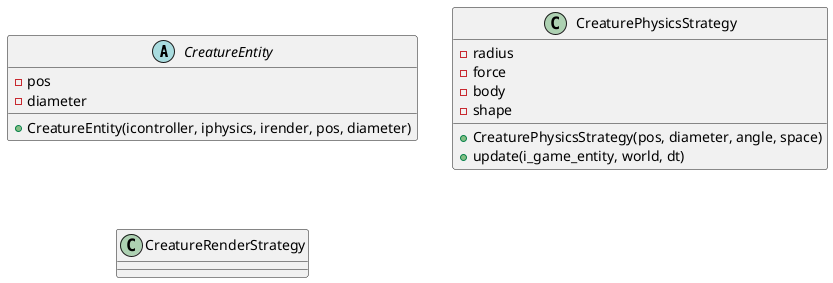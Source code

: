 @startuml

abstract class CreatureEntity
{
	-pos
	-diameter
	+CreatureEntity(icontroller, iphysics, irender, pos, diameter)
}

class CreaturePhysicsStrategy
{
	-radius
	-force
	-body
	-shape
	+CreaturePhysicsStrategy(pos, diameter, angle, space)
	+update(i_game_entity, world, dt)
}

class CreatureRenderStrategy
{

}

@enduml